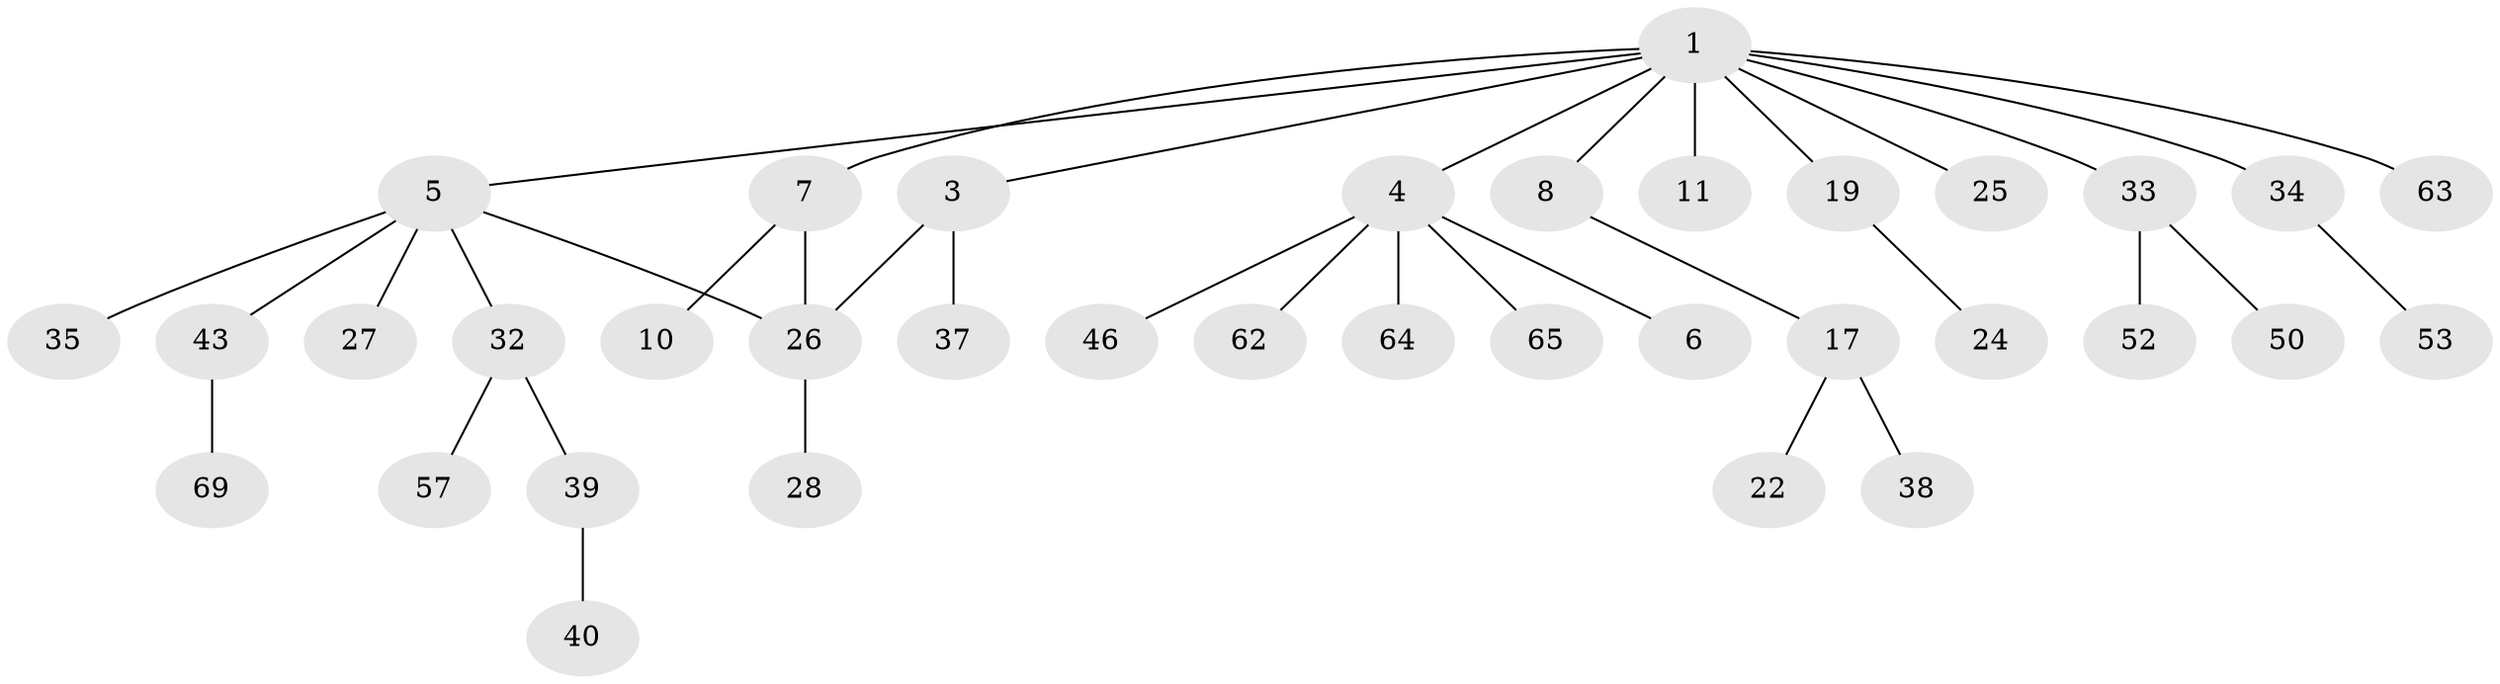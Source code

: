 // original degree distribution, {8: 0.013888888888888888, 5: 0.06944444444444445, 3: 0.041666666666666664, 1: 0.5277777777777778, 4: 0.1111111111111111, 2: 0.2361111111111111}
// Generated by graph-tools (version 1.1) at 2025/13/03/09/25 04:13:34]
// undirected, 36 vertices, 37 edges
graph export_dot {
graph [start="1"]
  node [color=gray90,style=filled];
  1 [super="+2"];
  3 [super="+59+45+49"];
  4 [super="+66+54+16"];
  5 [super="+9+31"];
  6;
  7 [super="+13+15"];
  8;
  10;
  11 [super="+48"];
  17 [super="+30+21"];
  19 [super="+20"];
  22 [super="+42+67+68"];
  24;
  25;
  26 [super="+56+58"];
  27;
  28;
  32;
  33 [super="+71+60"];
  34 [super="+47"];
  35;
  37;
  38;
  39 [super="+41+44"];
  40;
  43;
  46 [super="+51"];
  50 [super="+61"];
  52;
  53;
  57;
  62;
  63;
  64;
  65;
  69;
  1 -- 3;
  1 -- 4;
  1 -- 5;
  1 -- 7;
  1 -- 11;
  1 -- 33;
  1 -- 63;
  1 -- 34;
  1 -- 19;
  1 -- 8;
  1 -- 25;
  3 -- 37;
  3 -- 26;
  4 -- 6;
  4 -- 64;
  4 -- 65;
  4 -- 46;
  4 -- 62;
  5 -- 35;
  5 -- 26;
  5 -- 27;
  5 -- 32;
  5 -- 43;
  7 -- 10;
  7 -- 26;
  8 -- 17;
  17 -- 22;
  17 -- 38;
  19 -- 24;
  26 -- 28;
  32 -- 39;
  32 -- 57;
  33 -- 50;
  33 -- 52;
  34 -- 53;
  39 -- 40;
  43 -- 69;
}
